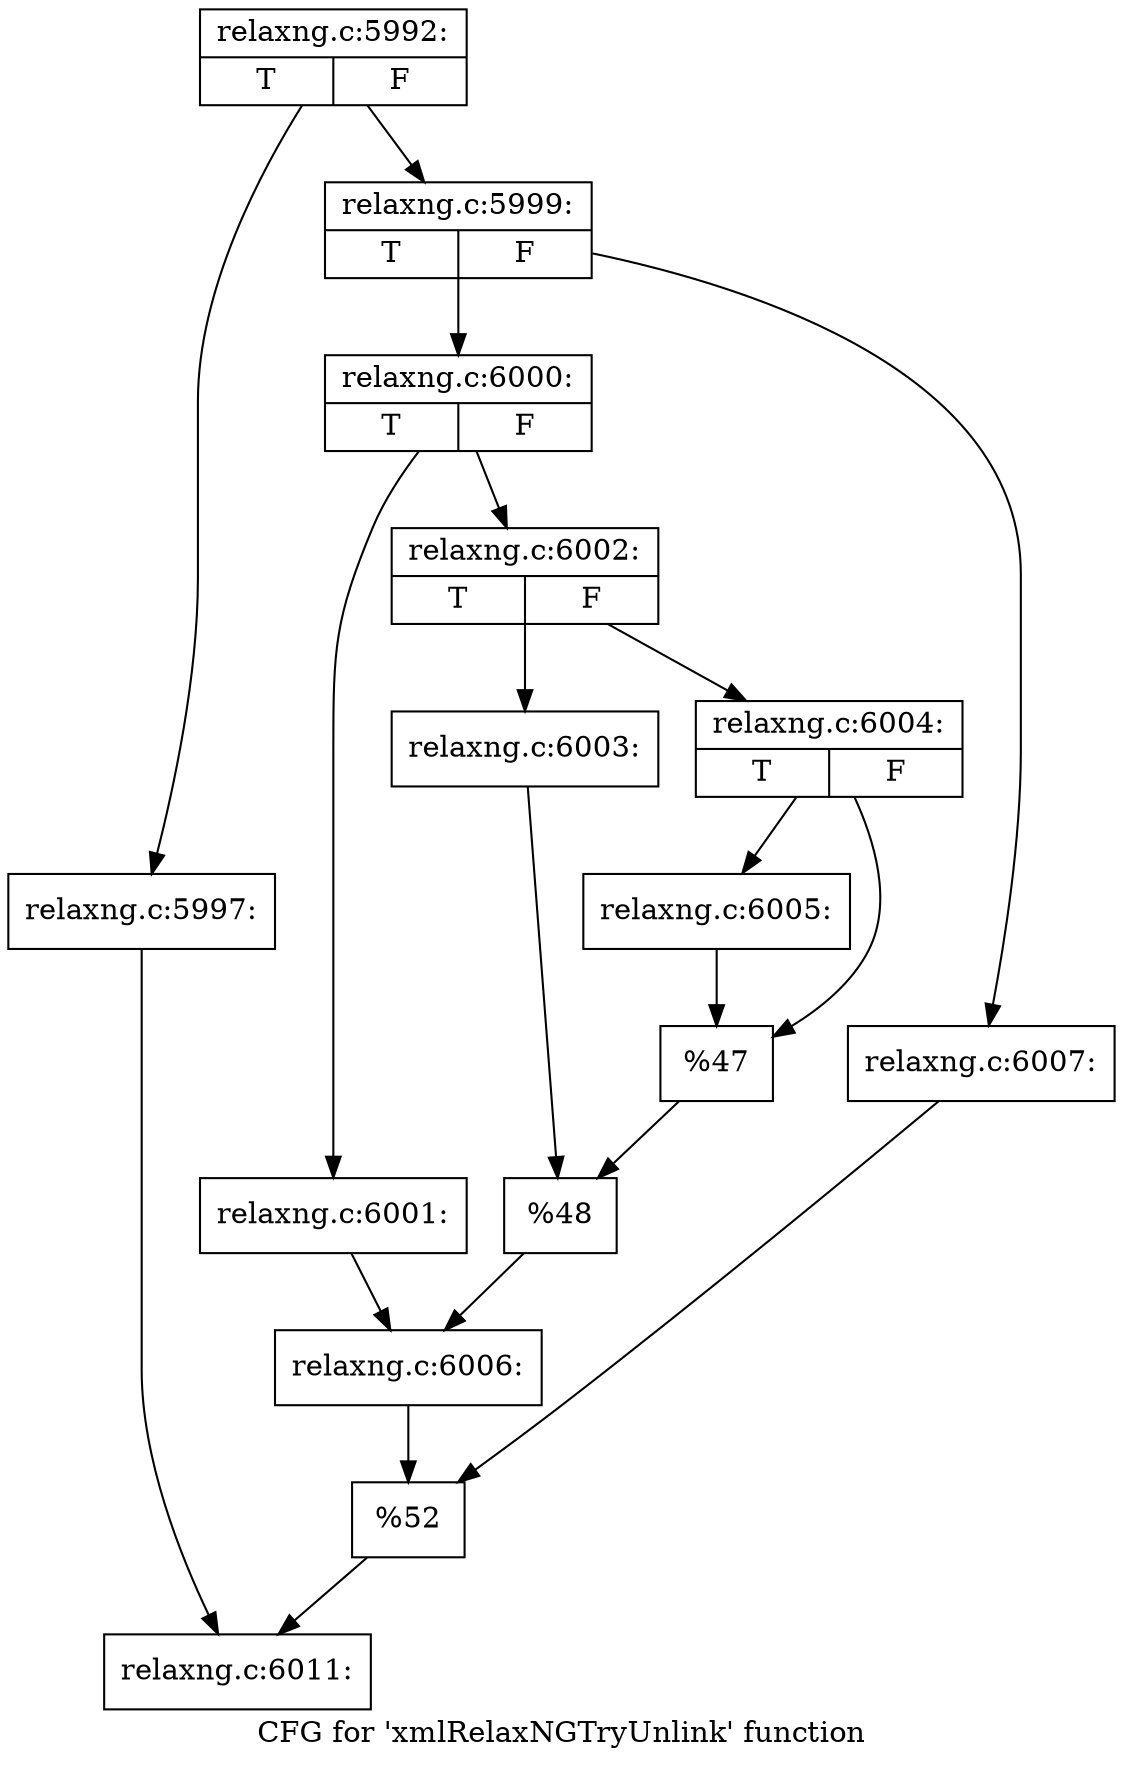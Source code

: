 digraph "CFG for 'xmlRelaxNGTryUnlink' function" {
	label="CFG for 'xmlRelaxNGTryUnlink' function";

	Node0x3c049a0 [shape=record,label="{relaxng.c:5992:|{<s0>T|<s1>F}}"];
	Node0x3c049a0 -> Node0x3d92e70;
	Node0x3c049a0 -> Node0x3d92f10;
	Node0x3d92e70 [shape=record,label="{relaxng.c:5997:}"];
	Node0x3d92e70 -> Node0x3d92ec0;
	Node0x3d92f10 [shape=record,label="{relaxng.c:5999:|{<s0>T|<s1>F}}"];
	Node0x3d92f10 -> Node0x3d93770;
	Node0x3d92f10 -> Node0x3d93810;
	Node0x3d93770 [shape=record,label="{relaxng.c:6000:|{<s0>T|<s1>F}}"];
	Node0x3d93770 -> Node0x3d93bd0;
	Node0x3d93770 -> Node0x3d93c70;
	Node0x3d93bd0 [shape=record,label="{relaxng.c:6001:}"];
	Node0x3d93bd0 -> Node0x3d93c20;
	Node0x3d93c70 [shape=record,label="{relaxng.c:6002:|{<s0>T|<s1>F}}"];
	Node0x3d93c70 -> Node0x3d944c0;
	Node0x3d93c70 -> Node0x3d94560;
	Node0x3d944c0 [shape=record,label="{relaxng.c:6003:}"];
	Node0x3d944c0 -> Node0x3d94510;
	Node0x3d94560 [shape=record,label="{relaxng.c:6004:|{<s0>T|<s1>F}}"];
	Node0x3d94560 -> Node0x3d94e10;
	Node0x3d94560 -> Node0x3d94e60;
	Node0x3d94e10 [shape=record,label="{relaxng.c:6005:}"];
	Node0x3d94e10 -> Node0x3d94e60;
	Node0x3d94e60 [shape=record,label="{%47}"];
	Node0x3d94e60 -> Node0x3d94510;
	Node0x3d94510 [shape=record,label="{%48}"];
	Node0x3d94510 -> Node0x3d93c20;
	Node0x3d93c20 [shape=record,label="{relaxng.c:6006:}"];
	Node0x3d93c20 -> Node0x3d937c0;
	Node0x3d93810 [shape=record,label="{relaxng.c:6007:}"];
	Node0x3d93810 -> Node0x3d937c0;
	Node0x3d937c0 [shape=record,label="{%52}"];
	Node0x3d937c0 -> Node0x3d92ec0;
	Node0x3d92ec0 [shape=record,label="{relaxng.c:6011:}"];
}
